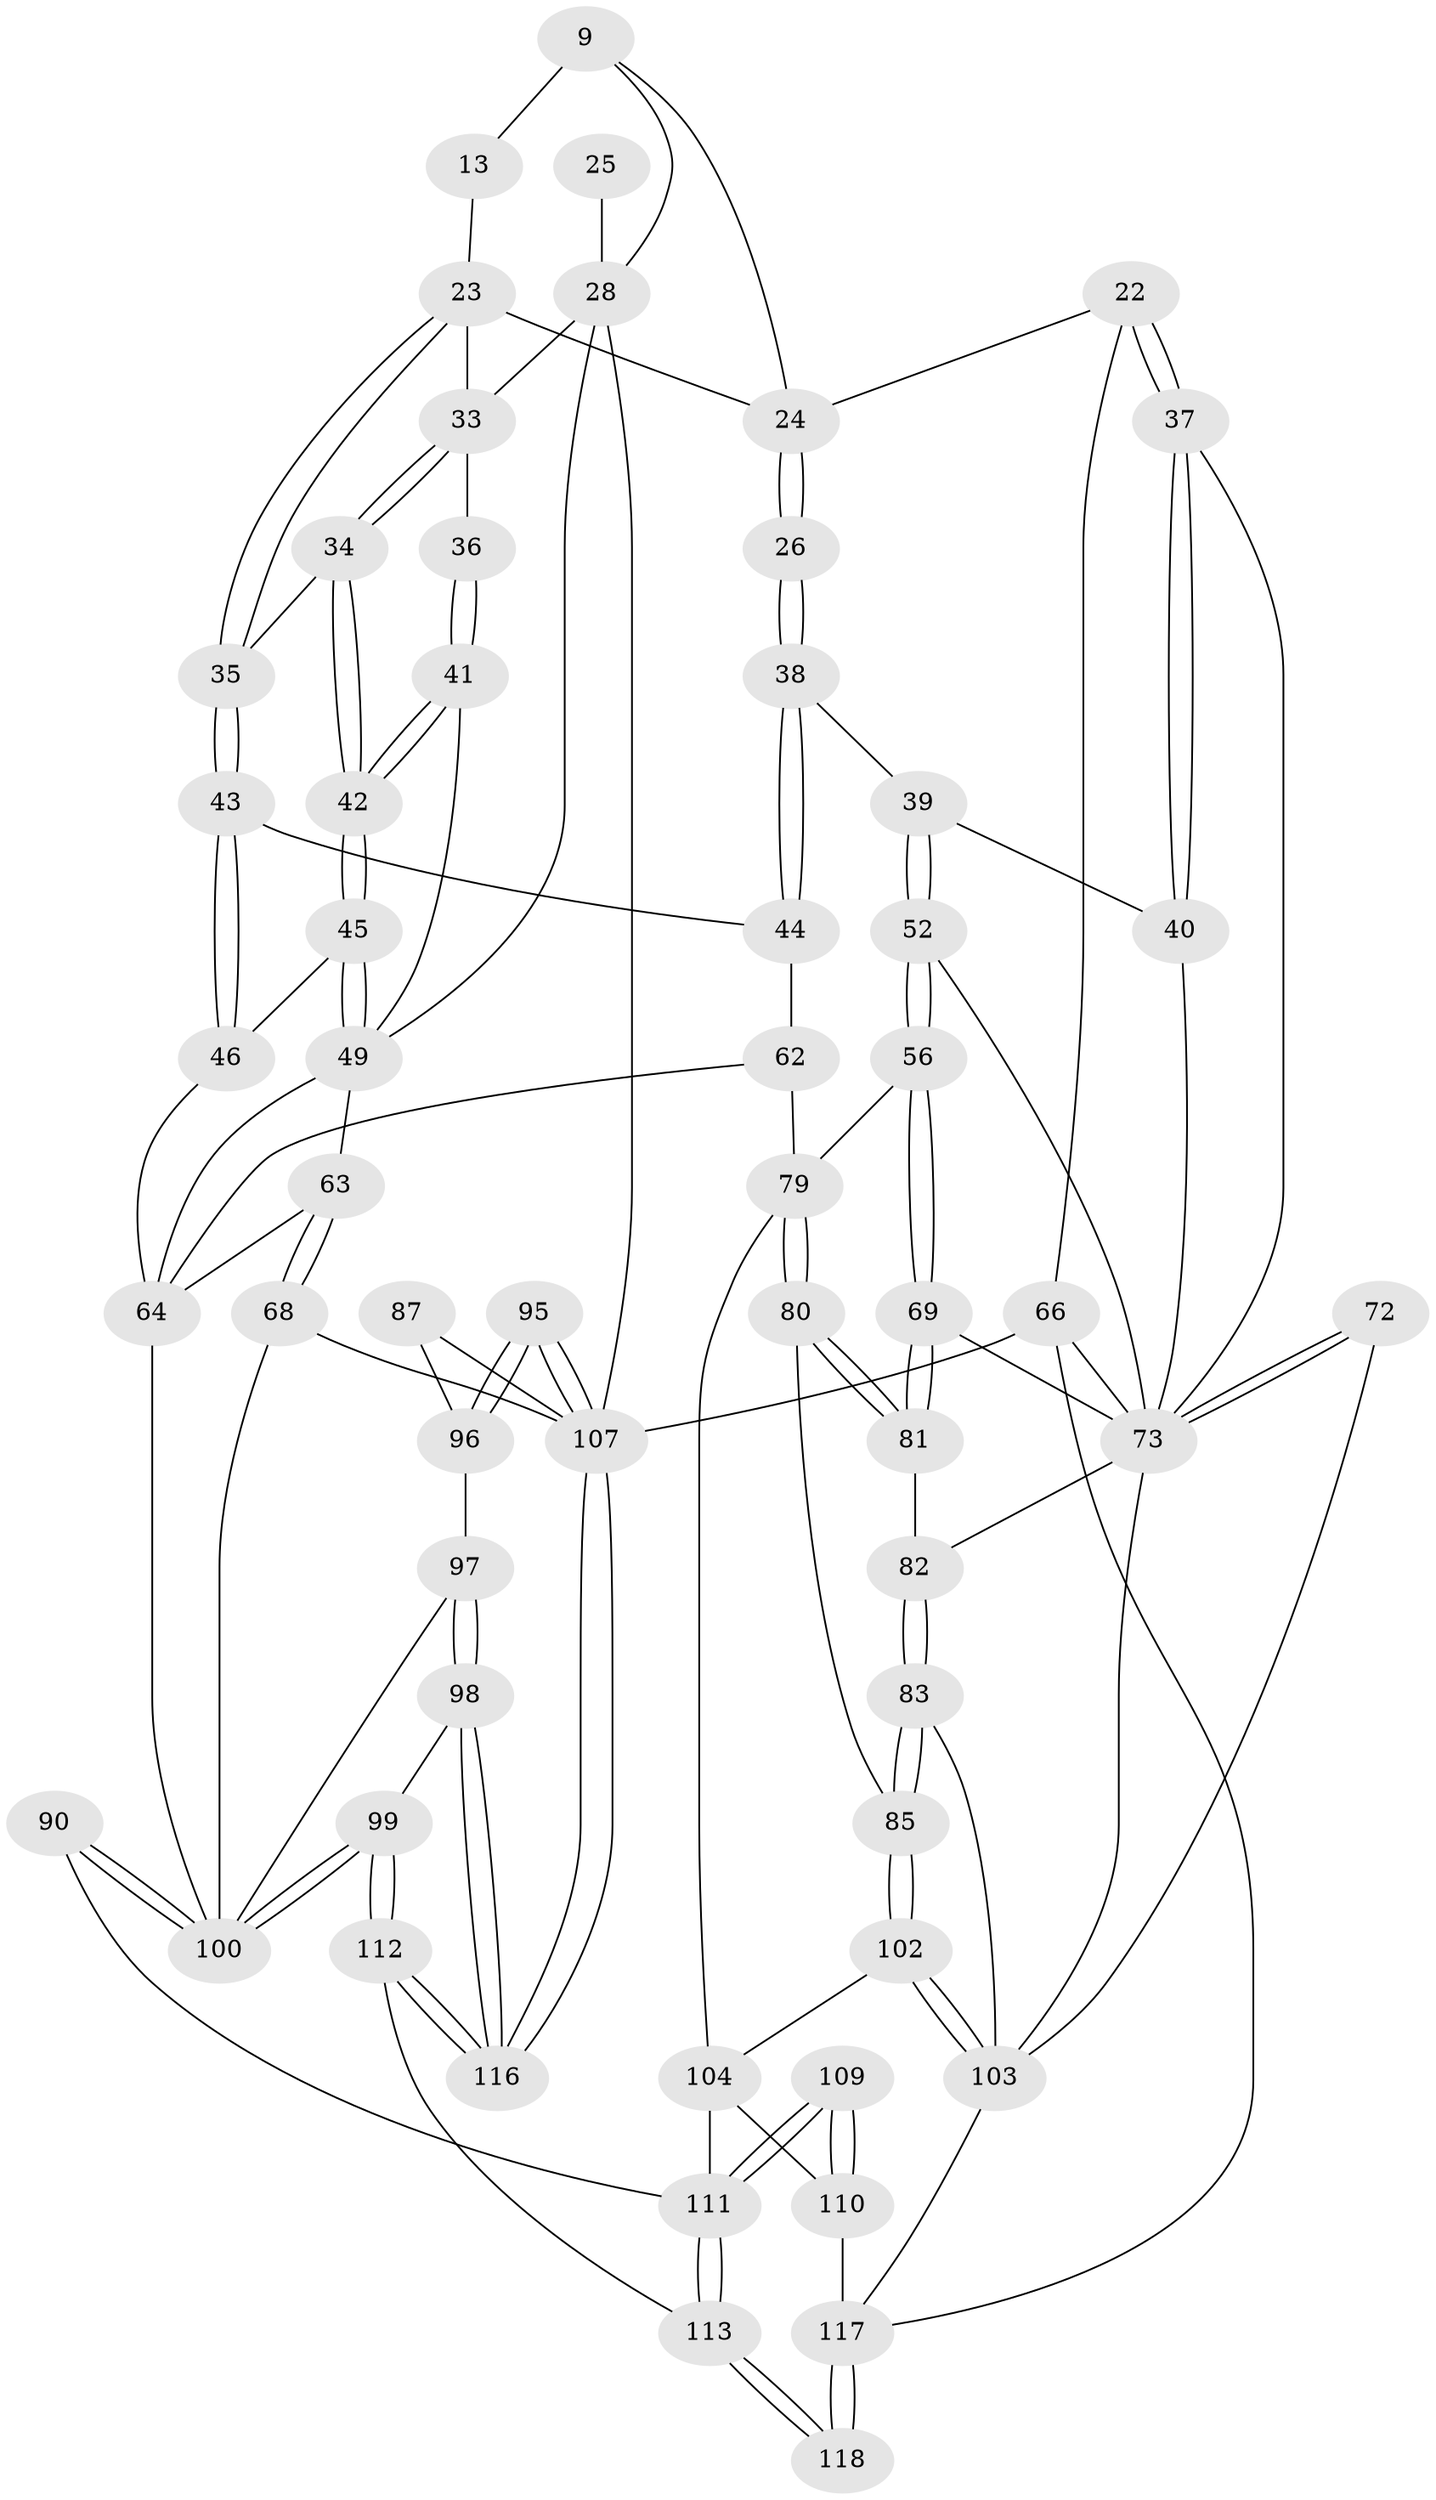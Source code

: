 // original degree distribution, {3: 0.01694915254237288, 4: 0.22033898305084745, 6: 0.2033898305084746, 5: 0.559322033898305}
// Generated by graph-tools (version 1.1) at 2025/00/03/09/25 05:00:41]
// undirected, 59 vertices, 136 edges
graph export_dot {
graph [start="1"]
  node [color=gray90,style=filled];
  9 [pos="+0.4098872431765778+0.06140582551183956",super="+1+2"];
  13 [pos="+0.47841474973701903+0.09325425404515064"];
  22 [pos="+0.2284546454669305+0.1547390563052409",super="+14"];
  23 [pos="+0.4294567006790084+0.198696236238898",super="+20"];
  24 [pos="+0.4077883896500656+0.1922336232939478",super="+10+11+21"];
  25 [pos="+0.9219952301784055+0.1262593670387975"];
  26 [pos="+0.3129547835094181+0.2434444093324254"];
  28 [pos="+0.9274076514259193+0.3439110728032103",super="+27"];
  33 [pos="+0.5320233707809814+0.17103828573503396",super="+19"];
  34 [pos="+0.5145018183641978+0.22155306410912767"];
  35 [pos="+0.43969475426935145+0.20939393178068472"];
  36 [pos="+0.6421708388201346+0.18713953164594685",super="+32"];
  37 [pos="+0.14956639329156196+0.22462593501082523",super="+15"];
  38 [pos="+0.2961678410509351+0.2932538785770923"];
  39 [pos="+0.18985146909471867+0.3054483867824818"];
  40 [pos="+0.18045872779037084+0.2990376353527656"];
  41 [pos="+0.6099772153437893+0.2570932664991088",super="+31"];
  42 [pos="+0.5894719575872716+0.29171408826211914"];
  43 [pos="+0.42471712055564714+0.35164877068450495"];
  44 [pos="+0.3684239854118911+0.37333166481947916"];
  45 [pos="+0.5895713795109375+0.29313897221031193"];
  46 [pos="+0.5539626756329059+0.37095985821217603"];
  49 [pos="+0.8480700128040726+0.34529593635796296",super="+30+29"];
  52 [pos="+0.19326917650503458+0.41701857985585056"];
  56 [pos="+0.23909243883950929+0.5029987534369844"];
  62 [pos="+0.47337937774479844+0.6033807685107865",super="+58+54"];
  63 [pos="+0.7048897873964582+0.5292936932092508"];
  64 [pos="+0.6734172561883942+0.5268870101469376",super="+61+59"];
  66 [pos="+0+1",super="+7"];
  68 [pos="+0.7967022887849442+0.6144211409403552"];
  69 [pos="+0.23627973835112343+0.5058290589388489"];
  72 [pos="+0.07589766397082919+0.6283012981375615"];
  73 [pos="+0+0.7518181392235407",super="+65+51+16+71"];
  79 [pos="+0.37924345026340406+0.7169246881860827",super="+55+78"];
  80 [pos="+0.327175091458392+0.706134268711484"];
  81 [pos="+0.23027478979278843+0.5148713126385359"];
  82 [pos="+0.186689046169541+0.570861776785802"];
  83 [pos="+0.2163177172257783+0.6766447002719372"];
  85 [pos="+0.25768209705953443+0.6981739429942623"];
  87 [pos="+0.9594565909923305+0.6591031074441711"];
  90 [pos="+0.4588190747804391+0.7943343500416405"];
  95 [pos="+1+0.8765586067489831"];
  96 [pos="+0.9294097161364251+0.7813818574308501",super="+88"];
  97 [pos="+0.813072696059902+0.8394379409017872",super="+89"];
  98 [pos="+0.8088268544351119+0.8443486966096742"];
  99 [pos="+0.6809827777677329+0.821683357281169"];
  100 [pos="+0.6809576302401763+0.82164150246371",super="+77+76+74+75"];
  102 [pos="+0.22331082438700847+0.7885876923443231"];
  103 [pos="+0.1364494447725984+0.8190923613729096",super="+101+84"];
  104 [pos="+0.2555208267656733+0.806156303671047",super="+94"];
  107 [pos="+1+1",super="+6+86"];
  109 [pos="+0.33892303602594764+0.9623277225793475"];
  110 [pos="+0.307766840489645+0.9305450698181826",super="+108+105"];
  111 [pos="+0.4687992536685358+1",super="+91+92"];
  112 [pos="+0.5617317666871738+1"];
  113 [pos="+0.4761389345278175+1"];
  116 [pos="+1+1"];
  117 [pos="+0.23047703874423897+0.9690240357824428",super="+115"];
  118 [pos="+0.31120701521838084+1"];
  9 -- 13 [weight=2];
  9 -- 28;
  9 -- 24;
  13 -- 23;
  22 -- 37 [weight=2];
  22 -- 37;
  22 -- 24 [weight=2];
  22 -- 66;
  23 -- 24;
  23 -- 35;
  23 -- 35;
  23 -- 33;
  24 -- 26 [weight=2];
  24 -- 26;
  25 -- 28 [weight=3];
  26 -- 38;
  26 -- 38;
  28 -- 107 [weight=2];
  28 -- 33;
  28 -- 49;
  33 -- 34;
  33 -- 34;
  33 -- 36 [weight=2];
  34 -- 35;
  34 -- 42;
  34 -- 42;
  35 -- 43;
  35 -- 43;
  36 -- 41 [weight=2];
  36 -- 41;
  37 -- 40;
  37 -- 40;
  37 -- 73;
  38 -- 39;
  38 -- 44;
  38 -- 44;
  39 -- 40;
  39 -- 52;
  39 -- 52;
  40 -- 73;
  41 -- 42;
  41 -- 42;
  41 -- 49;
  42 -- 45;
  42 -- 45;
  43 -- 44;
  43 -- 46;
  43 -- 46;
  44 -- 62;
  45 -- 46;
  45 -- 49;
  45 -- 49;
  46 -- 64;
  49 -- 64;
  49 -- 63;
  52 -- 56;
  52 -- 56;
  52 -- 73;
  56 -- 69;
  56 -- 69;
  56 -- 79;
  62 -- 79 [weight=2];
  62 -- 64 [weight=2];
  63 -- 64;
  63 -- 68;
  63 -- 68;
  64 -- 100 [weight=2];
  66 -- 107 [weight=2];
  66 -- 73 [weight=2];
  66 -- 117;
  68 -- 100;
  68 -- 107;
  69 -- 81;
  69 -- 81;
  69 -- 73;
  72 -- 73 [weight=2];
  72 -- 73;
  72 -- 103;
  73 -- 103;
  73 -- 82;
  79 -- 80;
  79 -- 80;
  79 -- 104;
  80 -- 81;
  80 -- 81;
  80 -- 85;
  81 -- 82;
  82 -- 83;
  82 -- 83;
  83 -- 85;
  83 -- 85;
  83 -- 103;
  85 -- 102;
  85 -- 102;
  87 -- 107 [weight=2];
  87 -- 96;
  90 -- 100 [weight=2];
  90 -- 100;
  90 -- 111;
  95 -- 96;
  95 -- 96;
  95 -- 107 [weight=2];
  95 -- 107;
  96 -- 97 [weight=2];
  97 -- 98;
  97 -- 98;
  97 -- 100;
  98 -- 99;
  98 -- 116;
  98 -- 116;
  99 -- 100;
  99 -- 100;
  99 -- 112;
  99 -- 112;
  102 -- 103;
  102 -- 103;
  102 -- 104;
  103 -- 117;
  104 -- 110 [weight=2];
  104 -- 111;
  107 -- 116;
  107 -- 116;
  109 -- 110;
  109 -- 110;
  109 -- 111 [weight=2];
  109 -- 111;
  110 -- 117 [weight=2];
  111 -- 113;
  111 -- 113;
  112 -- 113;
  112 -- 116;
  112 -- 116;
  113 -- 118;
  113 -- 118;
  117 -- 118 [weight=2];
  117 -- 118;
}
